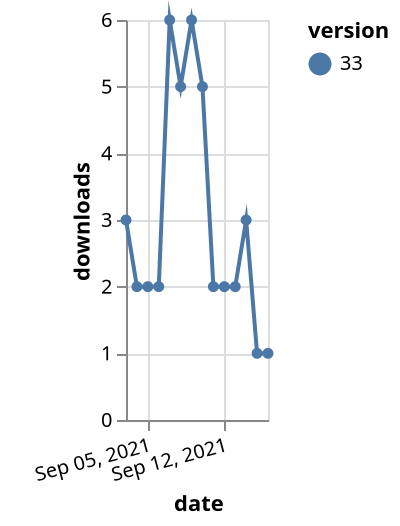 {"$schema": "https://vega.github.io/schema/vega-lite/v5.json", "description": "A simple bar chart with embedded data.", "data": {"values": [{"date": "2021-09-03", "total": 2054, "delta": 3, "version": "33"}, {"date": "2021-09-04", "total": 2056, "delta": 2, "version": "33"}, {"date": "2021-09-05", "total": 2058, "delta": 2, "version": "33"}, {"date": "2021-09-06", "total": 2060, "delta": 2, "version": "33"}, {"date": "2021-09-07", "total": 2066, "delta": 6, "version": "33"}, {"date": "2021-09-08", "total": 2071, "delta": 5, "version": "33"}, {"date": "2021-09-09", "total": 2077, "delta": 6, "version": "33"}, {"date": "2021-09-10", "total": 2082, "delta": 5, "version": "33"}, {"date": "2021-09-11", "total": 2084, "delta": 2, "version": "33"}, {"date": "2021-09-12", "total": 2086, "delta": 2, "version": "33"}, {"date": "2021-09-13", "total": 2088, "delta": 2, "version": "33"}, {"date": "2021-09-14", "total": 2091, "delta": 3, "version": "33"}, {"date": "2021-09-15", "total": 2092, "delta": 1, "version": "33"}, {"date": "2021-09-16", "total": 2093, "delta": 1, "version": "33"}]}, "width": "container", "mark": {"type": "line", "point": {"filled": true}}, "encoding": {"x": {"field": "date", "type": "temporal", "timeUnit": "yearmonthdate", "title": "date", "axis": {"labelAngle": -15}}, "y": {"field": "delta", "type": "quantitative", "title": "downloads"}, "color": {"field": "version", "type": "nominal"}, "tooltip": {"field": "delta"}}}